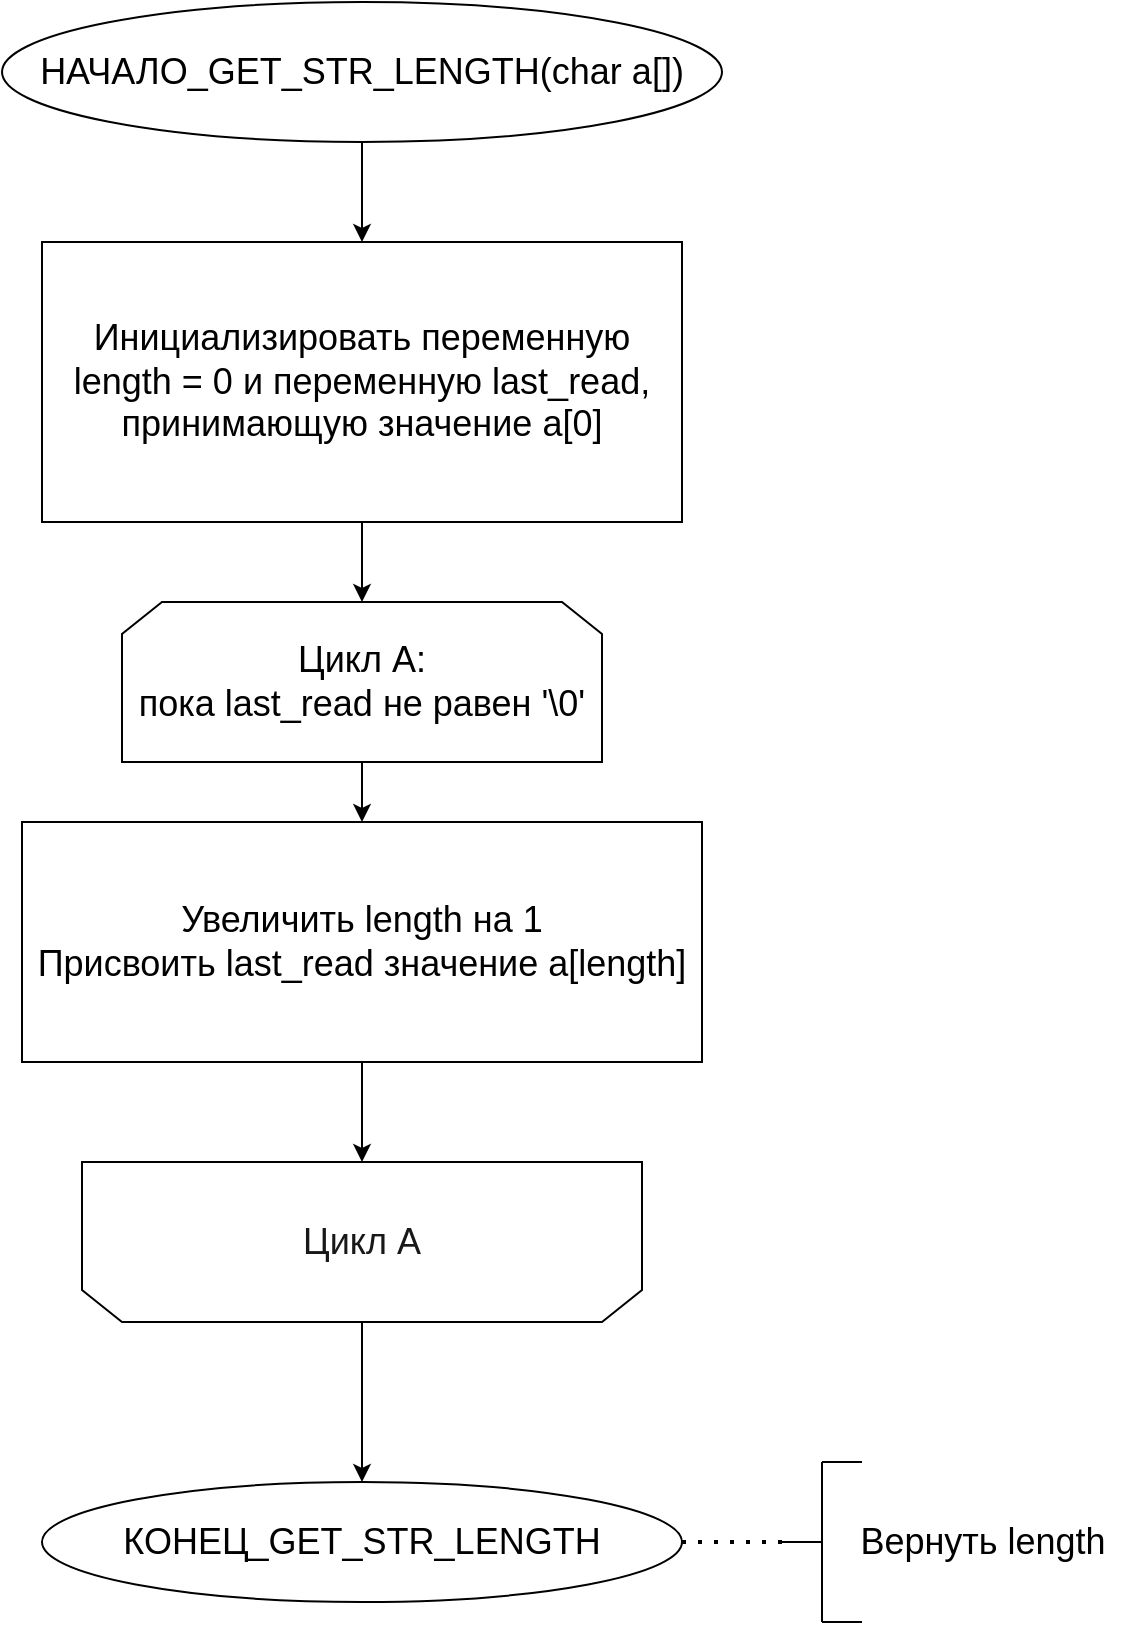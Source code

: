 <mxfile version="16.5.1" type="device"><diagram id="ALQwFL44rg_x-SfszEZ7" name="Page-1"><mxGraphModel dx="1102" dy="857" grid="1" gridSize="10" guides="1" tooltips="1" connect="1" arrows="1" fold="1" page="1" pageScale="1" pageWidth="20000" pageHeight="20000" math="0" shadow="0"><root><mxCell id="0"/><mxCell id="1" parent="0"/><mxCell id="MVONQfRZm3Yoch0VFF9G-6" style="edgeStyle=orthogonalEdgeStyle;rounded=0;orthogonalLoop=1;jettySize=auto;html=1;fontSize=36;entryX=0.5;entryY=0;entryDx=0;entryDy=0;" parent="1" source="MVONQfRZm3Yoch0VFF9G-1" target="MVONQfRZm3Yoch0VFF9G-9" edge="1"><mxGeometry relative="1" as="geometry"><mxPoint x="2310" y="490" as="targetPoint"/></mxGeometry></mxCell><mxCell id="MVONQfRZm3Yoch0VFF9G-1" value="&lt;font style=&quot;font-size: 18px&quot;&gt;НАЧАЛО_GET_STR_LENGTH(char a[])&lt;/font&gt;" style="ellipse;whiteSpace=wrap;html=1;" parent="1" vertex="1"><mxGeometry x="2130" y="350" width="360" height="70" as="geometry"/></mxCell><mxCell id="MVONQfRZm3Yoch0VFF9G-11" style="edgeStyle=orthogonalEdgeStyle;rounded=0;orthogonalLoop=1;jettySize=auto;html=1;entryX=0.5;entryY=0;entryDx=0;entryDy=0;fontSize=18;" parent="1" source="MVONQfRZm3Yoch0VFF9G-9" target="MVONQfRZm3Yoch0VFF9G-10" edge="1"><mxGeometry relative="1" as="geometry"/></mxCell><mxCell id="MVONQfRZm3Yoch0VFF9G-9" value="Инициализировать переменную length = 0 и переменную last_read, принимающую значение a[0]" style="rounded=0;whiteSpace=wrap;html=1;fontSize=18;" parent="1" vertex="1"><mxGeometry x="2150" y="470" width="320" height="140" as="geometry"/></mxCell><mxCell id="MVONQfRZm3Yoch0VFF9G-13" style="edgeStyle=orthogonalEdgeStyle;rounded=0;orthogonalLoop=1;jettySize=auto;html=1;entryX=0.5;entryY=0;entryDx=0;entryDy=0;fontSize=18;" parent="1" source="MVONQfRZm3Yoch0VFF9G-10" target="MVONQfRZm3Yoch0VFF9G-12" edge="1"><mxGeometry relative="1" as="geometry"/></mxCell><mxCell id="MVONQfRZm3Yoch0VFF9G-10" value="Цикл А: &lt;br&gt;пока last_read не равен '\0'" style="shape=loopLimit;whiteSpace=wrap;html=1;fontSize=18;" parent="1" vertex="1"><mxGeometry x="2190" y="650" width="240" height="80" as="geometry"/></mxCell><mxCell id="MVONQfRZm3Yoch0VFF9G-21" style="edgeStyle=orthogonalEdgeStyle;rounded=0;orthogonalLoop=1;jettySize=auto;html=1;entryX=0.5;entryY=1;entryDx=0;entryDy=0;fontSize=18;" parent="1" source="MVONQfRZm3Yoch0VFF9G-12" target="MVONQfRZm3Yoch0VFF9G-14" edge="1"><mxGeometry relative="1" as="geometry"/></mxCell><mxCell id="MVONQfRZm3Yoch0VFF9G-12" value="Увеличить length на 1&lt;br&gt;Присвоить last_read значение a[length]" style="rounded=0;whiteSpace=wrap;html=1;fontSize=18;" parent="1" vertex="1"><mxGeometry x="2140" y="760" width="340" height="120" as="geometry"/></mxCell><mxCell id="MVONQfRZm3Yoch0VFF9G-25" style="edgeStyle=orthogonalEdgeStyle;rounded=0;orthogonalLoop=1;jettySize=auto;html=1;entryX=0.5;entryY=0;entryDx=0;entryDy=0;fontSize=18;" parent="1" source="MVONQfRZm3Yoch0VFF9G-14" target="MVONQfRZm3Yoch0VFF9G-24" edge="1"><mxGeometry relative="1" as="geometry"/></mxCell><mxCell id="MVONQfRZm3Yoch0VFF9G-14" value="Цикл А" style="shape=loopLimit;whiteSpace=wrap;html=1;fontSize=18;rotation=0;textOpacity=90;direction=west;" parent="1" vertex="1"><mxGeometry x="2170" y="930" width="280" height="80" as="geometry"/></mxCell><mxCell id="MVONQfRZm3Yoch0VFF9G-24" value="КОНЕЦ_GET_STR_LENGTH" style="ellipse;whiteSpace=wrap;html=1;fontSize=18;" parent="1" vertex="1"><mxGeometry x="2150" y="1090" width="320" height="60" as="geometry"/></mxCell><mxCell id="MVONQfRZm3Yoch0VFF9G-26" value="" style="endArrow=none;dashed=1;html=1;dashPattern=1 3;strokeWidth=2;rounded=0;fontSize=18;entryX=1;entryY=0.5;entryDx=0;entryDy=0;" parent="1" target="MVONQfRZm3Yoch0VFF9G-24" edge="1"><mxGeometry width="50" height="50" relative="1" as="geometry"><mxPoint x="2520" y="1120" as="sourcePoint"/><mxPoint x="2460" y="1020" as="targetPoint"/></mxGeometry></mxCell><mxCell id="MVONQfRZm3Yoch0VFF9G-27" value="" style="endArrow=none;html=1;rounded=0;fontSize=18;" parent="1" edge="1"><mxGeometry width="50" height="50" relative="1" as="geometry"><mxPoint x="2540" y="1120" as="sourcePoint"/><mxPoint x="2520" y="1120" as="targetPoint"/></mxGeometry></mxCell><mxCell id="MVONQfRZm3Yoch0VFF9G-28" value="" style="endArrow=none;html=1;rounded=0;fontSize=18;" parent="1" edge="1"><mxGeometry width="50" height="50" relative="1" as="geometry"><mxPoint x="2540" y="1160" as="sourcePoint"/><mxPoint x="2540" y="1080" as="targetPoint"/></mxGeometry></mxCell><mxCell id="MVONQfRZm3Yoch0VFF9G-29" value="" style="endArrow=none;html=1;rounded=0;fontSize=18;" parent="1" edge="1"><mxGeometry width="50" height="50" relative="1" as="geometry"><mxPoint x="2560" y="1080" as="sourcePoint"/><mxPoint x="2540" y="1080" as="targetPoint"/></mxGeometry></mxCell><mxCell id="MVONQfRZm3Yoch0VFF9G-30" value="" style="endArrow=none;html=1;rounded=0;fontSize=18;" parent="1" edge="1"><mxGeometry width="50" height="50" relative="1" as="geometry"><mxPoint x="2560" y="1160" as="sourcePoint"/><mxPoint x="2540" y="1160" as="targetPoint"/></mxGeometry></mxCell><mxCell id="MVONQfRZm3Yoch0VFF9G-31" value="Вернуть length" style="text;html=1;align=center;verticalAlign=middle;resizable=0;points=[];autosize=1;strokeColor=none;fillColor=none;fontSize=18;" parent="1" vertex="1"><mxGeometry x="2550" y="1105" width="140" height="30" as="geometry"/></mxCell></root></mxGraphModel></diagram></mxfile>